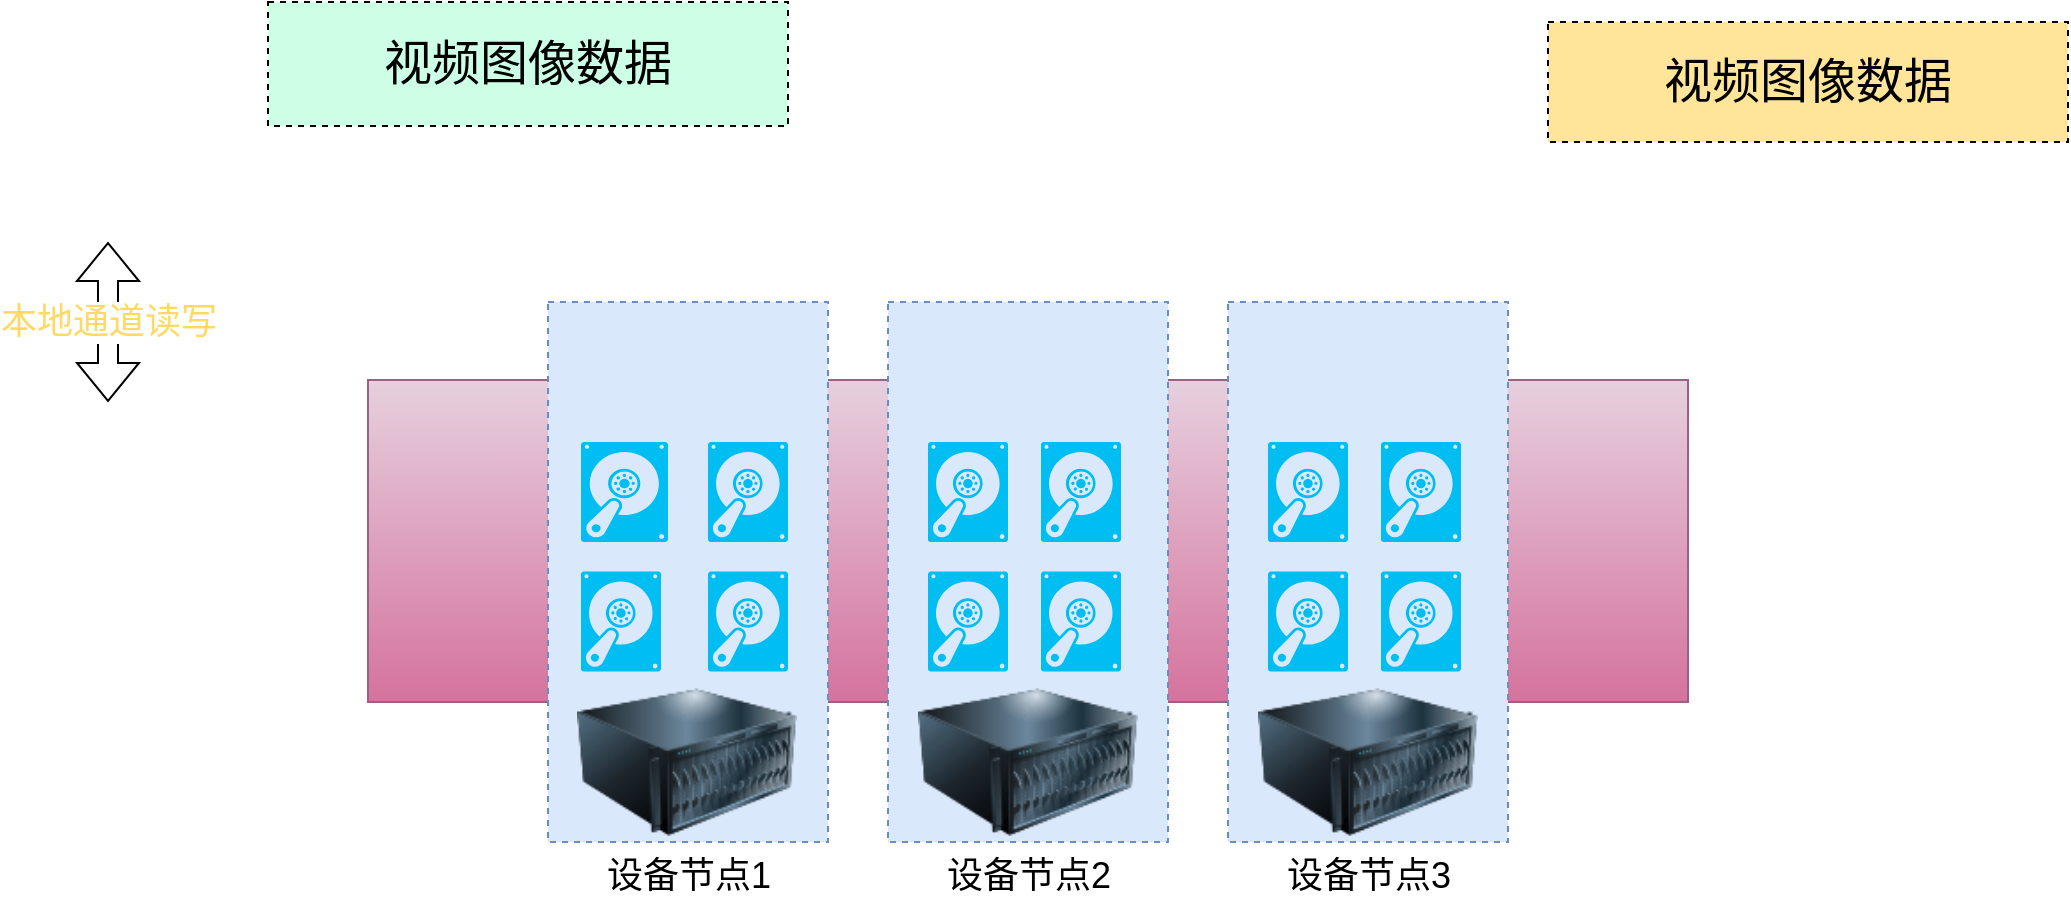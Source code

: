 <mxfile version="16.6.1" type="github">
  <diagram name="Page-1" id="12e1b939-464a-85fe-373e-61e167be1490">
    <mxGraphModel dx="1597" dy="-347" grid="1" gridSize="10" guides="1" tooltips="1" connect="1" arrows="1" fold="1" page="1" pageScale="1.5" pageWidth="1169" pageHeight="826" background="none" math="0" shadow="0">
      <root>
        <mxCell id="0" />
        <mxCell id="1" parent="0" />
        <mxCell id="G_LGBWY3P7igez-pF-BB-1" value="" style="rounded=0;whiteSpace=wrap;html=1;fillColor=#e6d0de;strokeColor=#996185;gradientColor=#d5739d;" vertex="1" parent="1">
          <mxGeometry x="310" y="1829" width="660" height="161" as="geometry" />
        </mxCell>
        <mxCell id="G_LGBWY3P7igez-pF-BB-2" value="" style="rounded=0;whiteSpace=wrap;html=1;dashed=1;fillColor=#dae8fc;strokeColor=#6c8ebf;" vertex="1" parent="1">
          <mxGeometry x="570" y="1790" width="140" height="270" as="geometry" />
        </mxCell>
        <mxCell id="G_LGBWY3P7igez-pF-BB-3" value="" style="rounded=0;whiteSpace=wrap;html=1;dashed=1;fillColor=#dae8fc;strokeColor=#6c8ebf;" vertex="1" parent="1">
          <mxGeometry x="400" y="1790" width="140" height="270" as="geometry" />
        </mxCell>
        <mxCell id="G_LGBWY3P7igez-pF-BB-5" value="" style="verticalLabelPosition=bottom;html=1;verticalAlign=top;align=center;strokeColor=none;fillColor=#00BEF2;shape=mxgraph.azure.vhd;pointerEvents=1;" vertex="1" parent="1">
          <mxGeometry x="416.5" y="1860" width="43.5" height="50" as="geometry" />
        </mxCell>
        <mxCell id="G_LGBWY3P7igez-pF-BB-6" value="" style="verticalLabelPosition=bottom;html=1;verticalAlign=top;align=center;strokeColor=none;fillColor=#00BEF2;shape=mxgraph.azure.vhd;pointerEvents=1;" vertex="1" parent="1">
          <mxGeometry x="480" y="1860" width="40" height="50" as="geometry" />
        </mxCell>
        <mxCell id="G_LGBWY3P7igez-pF-BB-9" value="" style="verticalLabelPosition=bottom;html=1;verticalAlign=top;align=center;strokeColor=none;fillColor=#00BEF2;shape=mxgraph.azure.vhd;pointerEvents=1;" vertex="1" parent="1">
          <mxGeometry x="416.5" y="1924.75" width="40" height="50" as="geometry" />
        </mxCell>
        <mxCell id="G_LGBWY3P7igez-pF-BB-10" value="" style="verticalLabelPosition=bottom;html=1;verticalAlign=top;align=center;strokeColor=none;fillColor=#00BEF2;shape=mxgraph.azure.vhd;pointerEvents=1;" vertex="1" parent="1">
          <mxGeometry x="480" y="1924.75" width="40" height="50" as="geometry" />
        </mxCell>
        <mxCell id="G_LGBWY3P7igez-pF-BB-12" value="" style="verticalLabelPosition=bottom;html=1;verticalAlign=top;align=center;strokeColor=none;fillColor=#00BEF2;shape=mxgraph.azure.vhd;pointerEvents=1;" vertex="1" parent="1">
          <mxGeometry x="590" y="1860" width="40" height="50" as="geometry" />
        </mxCell>
        <mxCell id="G_LGBWY3P7igez-pF-BB-13" value="" style="verticalLabelPosition=bottom;html=1;verticalAlign=top;align=center;strokeColor=none;fillColor=#00BEF2;shape=mxgraph.azure.vhd;pointerEvents=1;" vertex="1" parent="1">
          <mxGeometry x="646.5" y="1860" width="40" height="50" as="geometry" />
        </mxCell>
        <mxCell id="G_LGBWY3P7igez-pF-BB-16" value="" style="verticalLabelPosition=bottom;html=1;verticalAlign=top;align=center;strokeColor=none;fillColor=#00BEF2;shape=mxgraph.azure.vhd;pointerEvents=1;" vertex="1" parent="1">
          <mxGeometry x="590" y="1924.75" width="40" height="50" as="geometry" />
        </mxCell>
        <mxCell id="G_LGBWY3P7igez-pF-BB-17" value="" style="verticalLabelPosition=bottom;html=1;verticalAlign=top;align=center;strokeColor=none;fillColor=#00BEF2;shape=mxgraph.azure.vhd;pointerEvents=1;" vertex="1" parent="1">
          <mxGeometry x="646.5" y="1924.75" width="40" height="50" as="geometry" />
        </mxCell>
        <mxCell id="G_LGBWY3P7igez-pF-BB-20" value="&lt;font style=&quot;font-size: 18px&quot;&gt;设备节点1&lt;/font&gt;" style="image;html=1;image=img/lib/clip_art/computers/Server_128x128.png" vertex="1" parent="1">
          <mxGeometry x="414.5" y="1980" width="110" height="80" as="geometry" />
        </mxCell>
        <mxCell id="G_LGBWY3P7igez-pF-BB-21" value="&lt;font style=&quot;font-size: 18px&quot;&gt;设备节点2&lt;/font&gt;" style="image;html=1;image=img/lib/clip_art/computers/Server_128x128.png" vertex="1" parent="1">
          <mxGeometry x="585" y="1980" width="110" height="80" as="geometry" />
        </mxCell>
        <mxCell id="G_LGBWY3P7igez-pF-BB-22" value="&lt;span style=&quot;color: rgb(0 , 0 , 0)&quot;&gt;视频图像数据&lt;/span&gt;" style="rounded=0;whiteSpace=wrap;html=1;dashed=1;fontFamily=Times New Roman;fontSize=24;fontColor=#FFFFFF;fillColor=#CCFFE6;" vertex="1" parent="1">
          <mxGeometry x="260" y="1640" width="260" height="62" as="geometry" />
        </mxCell>
        <mxCell id="G_LGBWY3P7igez-pF-BB-23" value="&lt;span style=&quot;color: rgb(0 , 0 , 0)&quot;&gt;视频图像数据&lt;/span&gt;" style="rounded=0;whiteSpace=wrap;html=1;dashed=1;fontFamily=Times New Roman;fontSize=24;fontColor=#FFFFFF;fillColor=#FFE599;" vertex="1" parent="1">
          <mxGeometry x="900" y="1650" width="260" height="60" as="geometry" />
        </mxCell>
        <mxCell id="G_LGBWY3P7igez-pF-BB-24" value="&lt;font color=&quot;#ffd966&quot; style=&quot;font-size: 18px&quot;&gt;本地通道读写&lt;/font&gt;" style="shape=flexArrow;endArrow=classic;startArrow=classic;html=1;rounded=0;fontFamily=Times New Roman;fontSize=14;" edge="1" parent="1">
          <mxGeometry width="100" height="100" relative="1" as="geometry">
            <mxPoint x="180" y="1760" as="sourcePoint" />
            <mxPoint x="180" y="1840" as="targetPoint" />
          </mxGeometry>
        </mxCell>
        <mxCell id="G_LGBWY3P7igez-pF-BB-33" value="" style="rounded=0;whiteSpace=wrap;html=1;dashed=1;fillColor=#dae8fc;strokeColor=#6c8ebf;" vertex="1" parent="1">
          <mxGeometry x="740" y="1790" width="140" height="270" as="geometry" />
        </mxCell>
        <mxCell id="G_LGBWY3P7igez-pF-BB-34" value="" style="verticalLabelPosition=bottom;html=1;verticalAlign=top;align=center;strokeColor=none;fillColor=#00BEF2;shape=mxgraph.azure.vhd;pointerEvents=1;" vertex="1" parent="1">
          <mxGeometry x="760" y="1860" width="40" height="50" as="geometry" />
        </mxCell>
        <mxCell id="G_LGBWY3P7igez-pF-BB-35" value="" style="verticalLabelPosition=bottom;html=1;verticalAlign=top;align=center;strokeColor=none;fillColor=#00BEF2;shape=mxgraph.azure.vhd;pointerEvents=1;" vertex="1" parent="1">
          <mxGeometry x="816.5" y="1860" width="40" height="50" as="geometry" />
        </mxCell>
        <mxCell id="G_LGBWY3P7igez-pF-BB-36" value="" style="verticalLabelPosition=bottom;html=1;verticalAlign=top;align=center;strokeColor=none;fillColor=#00BEF2;shape=mxgraph.azure.vhd;pointerEvents=1;" vertex="1" parent="1">
          <mxGeometry x="760" y="1924.75" width="40" height="50" as="geometry" />
        </mxCell>
        <mxCell id="G_LGBWY3P7igez-pF-BB-37" value="" style="verticalLabelPosition=bottom;html=1;verticalAlign=top;align=center;strokeColor=none;fillColor=#00BEF2;shape=mxgraph.azure.vhd;pointerEvents=1;" vertex="1" parent="1">
          <mxGeometry x="816.5" y="1924.75" width="40" height="50" as="geometry" />
        </mxCell>
        <mxCell id="G_LGBWY3P7igez-pF-BB-38" value="&lt;font style=&quot;font-size: 18px&quot;&gt;设备节点3&lt;/font&gt;" style="image;html=1;image=img/lib/clip_art/computers/Server_128x128.png" vertex="1" parent="1">
          <mxGeometry x="755" y="1980" width="110" height="80" as="geometry" />
        </mxCell>
      </root>
    </mxGraphModel>
  </diagram>
</mxfile>
